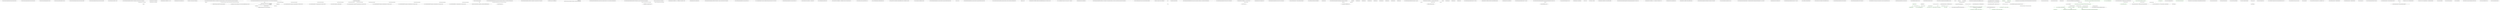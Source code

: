 digraph  {
n0 [cluster="Ninject.Interception.IAdviceRegistry.Register(Ninject.Interception.Advice.IAdvice)", label="Entry Ninject.Interception.IAdviceRegistry.Register(Ninject.Interception.Advice.IAdvice)", span="9-9"];
n1 [cluster="Ninject.Interception.IAdviceRegistry.Register(Ninject.Interception.Advice.IAdvice)", label="Exit Ninject.Interception.IAdviceRegistry.Register(Ninject.Interception.Advice.IAdvice)", span="9-9"];
n2 [cluster="Ninject.Interception.IAdviceRegistry.HasAdvice(System.Type)", label="Entry Ninject.Interception.IAdviceRegistry.HasAdvice(System.Type)", span="10-10"];
n3 [cluster="Ninject.Interception.IAdviceRegistry.HasAdvice(System.Type)", label="Exit Ninject.Interception.IAdviceRegistry.HasAdvice(System.Type)", span="10-10"];
n4 [cluster="Ninject.Interception.IAdviceRegistry.GetInterceptors(Ninject.Interception.MethodCall)", label="Entry Ninject.Interception.IAdviceRegistry.GetInterceptors(Ninject.Interception.MethodCall)", span="11-11"];
n5 [cluster="Ninject.Interception.IAdviceRegistry.GetInterceptors(Ninject.Interception.MethodCall)", label="Exit Ninject.Interception.IAdviceRegistry.GetInterceptors(Ninject.Interception.MethodCall)", span="11-11"];
m0_95 [cluster="System.Collections.Generic.ICollection<T>.Add(T)", file="BindingBuilder.cs", label="Entry System.Collections.Generic.ICollection<T>.Add(T)", span="0-0"];
m0_38 [cluster="Ninject.Planning.Bindings.BindingBuilder.InternalToProvider<TImplementation>(Ninject.Activation.IProvider<TImplementation>)", file="BindingBuilder.cs", label="Entry Ninject.Planning.Bindings.BindingBuilder.InternalToProvider<TImplementation>(Ninject.Activation.IProvider<TImplementation>)", span="131-131"];
m0_39 [cluster="Ninject.Planning.Bindings.BindingBuilder.InternalToProvider<TImplementation>(Ninject.Activation.IProvider<TImplementation>)", file="BindingBuilder.cs", label="this.BindingConfiguration.ProviderCallback = ctx => provider", span="133-133"];
m0_40 [cluster="Ninject.Planning.Bindings.BindingBuilder.InternalToProvider<TImplementation>(Ninject.Activation.IProvider<TImplementation>)", file="BindingBuilder.cs", label="this.BindingConfiguration.Target = BindingTarget.Provider", span="134-134"];
m0_41 [cluster="Ninject.Planning.Bindings.BindingBuilder.InternalToProvider<TImplementation>(Ninject.Activation.IProvider<TImplementation>)", file="BindingBuilder.cs", label="return new BindingConfigurationBuilder<TImplementation>(this.BindingConfiguration, this.ServiceNames, this.Kernel);", span="136-136"];
m0_42 [cluster="Ninject.Planning.Bindings.BindingBuilder.InternalToProvider<TImplementation>(Ninject.Activation.IProvider<TImplementation>)", file="BindingBuilder.cs", label="Exit Ninject.Planning.Bindings.BindingBuilder.InternalToProvider<TImplementation>(Ninject.Activation.IProvider<TImplementation>)", span="131-131"];
m0_85 [cluster="Ninject.Planning.Bindings.BindingBuilder.AddConstructorArgument(System.Linq.Expressions.Expression, string, System.Linq.Expressions.ParameterExpression)", file="BindingBuilder.cs", label="Entry Ninject.Planning.Bindings.BindingBuilder.AddConstructorArgument(System.Linq.Expressions.Expression, string, System.Linq.Expressions.ParameterExpression)", span="217-217"];
m0_86 [cluster="Ninject.Planning.Bindings.BindingBuilder.AddConstructorArgument(System.Linq.Expressions.Expression, string, System.Linq.Expressions.ParameterExpression)", file="BindingBuilder.cs", label="var methodCall = argument as MethodCallExpression", span="219-219"];
m0_88 [cluster="Ninject.Planning.Bindings.BindingBuilder.AddConstructorArgument(System.Linq.Expressions.Expression, string, System.Linq.Expressions.ParameterExpression)", file="BindingBuilder.cs", label="var compiledExpression = Expression.Lambda(argument, constructorArgumentSyntaxParameterExpression).Compile()", span="223-223"];
m0_89 [cluster="Ninject.Planning.Bindings.BindingBuilder.AddConstructorArgument(System.Linq.Expressions.Expression, string, System.Linq.Expressions.ParameterExpression)", file="BindingBuilder.cs", label="this.BindingConfiguration.Parameters.Add(new ConstructorArgument(\r\n                    argumentName,\r\n                    ctx => compiledExpression.DynamicInvoke(new ConstructorArgumentSyntax(ctx))))", span="224-226"];
m0_87 [cluster="Ninject.Planning.Bindings.BindingBuilder.AddConstructorArgument(System.Linq.Expressions.Expression, string, System.Linq.Expressions.ParameterExpression)", file="BindingBuilder.cs", label="methodCall == null ||\r\n                methodCall.Method.GetGenericMethodDefinition().DeclaringType != typeof(IConstructorArgumentSyntax)", span="220-221"];
m0_90 [cluster="Ninject.Planning.Bindings.BindingBuilder.AddConstructorArgument(System.Linq.Expressions.Expression, string, System.Linq.Expressions.ParameterExpression)", file="BindingBuilder.cs", label="Exit Ninject.Planning.Bindings.BindingBuilder.AddConstructorArgument(System.Linq.Expressions.Expression, string, System.Linq.Expressions.ParameterExpression)", span="217-217"];
m0_29 [cluster="Ninject.Planning.Bindings.BindingBuilder.InternalToMethod<TImplementation>(System.Func<Ninject.Activation.IContext, TImplementation>)", file="BindingBuilder.cs", label="Entry Ninject.Planning.Bindings.BindingBuilder.InternalToMethod<TImplementation>(System.Func<Ninject.Activation.IContext, TImplementation>)", span="117-117"];
m0_30 [cluster="Ninject.Planning.Bindings.BindingBuilder.InternalToMethod<TImplementation>(System.Func<Ninject.Activation.IContext, TImplementation>)", file="BindingBuilder.cs", label="this.BindingConfiguration.ProviderCallback = ctx => new CallbackProvider<TImplementation>(method)", span="119-119"];
m0_31 [cluster="Ninject.Planning.Bindings.BindingBuilder.InternalToMethod<TImplementation>(System.Func<Ninject.Activation.IContext, TImplementation>)", file="BindingBuilder.cs", label="this.BindingConfiguration.Target = BindingTarget.Method", span="120-120"];
m0_32 [cluster="Ninject.Planning.Bindings.BindingBuilder.InternalToMethod<TImplementation>(System.Func<Ninject.Activation.IContext, TImplementation>)", file="BindingBuilder.cs", label="return new BindingConfigurationBuilder<TImplementation>(this.BindingConfiguration, this.ServiceNames, this.Kernel);", span="122-122"];
m0_33 [cluster="Ninject.Planning.Bindings.BindingBuilder.InternalToMethod<TImplementation>(System.Func<Ninject.Activation.IContext, TImplementation>)", file="BindingBuilder.cs", label="Exit Ninject.Planning.Bindings.BindingBuilder.InternalToMethod<TImplementation>(System.Func<Ninject.Activation.IContext, TImplementation>)", span="117-117"];
m0_103 [cluster="Ninject.Planning.Bindings.BindingBuilder.ConstructorArgumentSyntax.Inject<T1>()", file="BindingBuilder.cs", label="Entry Ninject.Planning.Bindings.BindingBuilder.ConstructorArgumentSyntax.Inject<T1>()", span="259-259"];
m0_104 [cluster="Ninject.Planning.Bindings.BindingBuilder.ConstructorArgumentSyntax.Inject<T1>()", file="BindingBuilder.cs", label="throw new InvalidOperationException(''This method is for declaration that a parameter shall be injected only! Never call it directly.'');", span="261-261"];
m0_105 [cluster="Ninject.Planning.Bindings.BindingBuilder.ConstructorArgumentSyntax.Inject<T1>()", file="BindingBuilder.cs", label="Exit Ninject.Planning.Bindings.BindingBuilder.ConstructorArgumentSyntax.Inject<T1>()", span="259-259"];
m0_28 [cluster="Ninject.Activation.Providers.ConstantProvider<T>.ConstantProvider(T)", file="BindingBuilder.cs", label="Entry Ninject.Activation.Providers.ConstantProvider<T>.ConstantProvider(T)", span="31-31"];
m0_100 [cluster="System.Delegate.DynamicInvoke(params object[])", file="BindingBuilder.cs", label="Entry System.Delegate.DynamicInvoke(params object[])", span="0-0"];
m0_37 [cluster="Ninject.Activation.Providers.CallbackProvider<T>.CallbackProvider(System.Func<Ninject.Activation.IContext, T>)", file="BindingBuilder.cs", label="Entry Ninject.Activation.Providers.CallbackProvider<T>.CallbackProvider(System.Func<Ninject.Activation.IContext, T>)", span="31-31"];
m0_8 [cluster="Ninject.Infrastructure.Ensure.ArgumentNotNull(object, string)", file="BindingBuilder.cs", label="Entry Ninject.Infrastructure.Ensure.ArgumentNotNull(object, string)", span="17-17"];
m0_106 [cluster="System.InvalidOperationException.InvalidOperationException(string)", file="BindingBuilder.cs", label="Entry System.InvalidOperationException.InvalidOperationException(string)", span="0-0"];
m0_74 [cluster="Ninject.Activation.Providers.StandardProvider.GetCreationCallback(System.Type, System.Reflection.ConstructorInfo)", file="BindingBuilder.cs", label="Entry Ninject.Activation.Providers.StandardProvider.GetCreationCallback(System.Type, System.Reflection.ConstructorInfo)", span="147-147"];
m0_93 [cluster="System.Linq.Expressions.LambdaExpression.Compile()", file="BindingBuilder.cs", label="Entry System.Linq.Expressions.LambdaExpression.Compile()", span="0-0"];
m0_99 [cluster="Ninject.Planning.Bindings.BindingBuilder.ConstructorArgumentSyntax.ConstructorArgumentSyntax(Ninject.Activation.IContext)", file="BindingBuilder.cs", label="Entry Ninject.Planning.Bindings.BindingBuilder.ConstructorArgumentSyntax.ConstructorArgumentSyntax(Ninject.Activation.IContext)", span="239-239"];
m0_101 [cluster="Ninject.Planning.Bindings.BindingBuilder.ConstructorArgumentSyntax.ConstructorArgumentSyntax(Ninject.Activation.IContext)", file="BindingBuilder.cs", label="this.Context = context", span="241-241"];
m0_102 [cluster="Ninject.Planning.Bindings.BindingBuilder.ConstructorArgumentSyntax.ConstructorArgumentSyntax(Ninject.Activation.IContext)", file="BindingBuilder.cs", label="Exit Ninject.Planning.Bindings.BindingBuilder.ConstructorArgumentSyntax.ConstructorArgumentSyntax(Ninject.Activation.IContext)", span="239-239"];
m0_92 [cluster="System.Linq.Expressions.Expression.Lambda(System.Linq.Expressions.Expression, params System.Linq.Expressions.ParameterExpression[])", file="BindingBuilder.cs", label="Entry System.Linq.Expressions.Expression.Lambda(System.Linq.Expressions.Expression, params System.Linq.Expressions.ParameterExpression[])", span="0-0"];
m0_64 [cluster="Ninject.Planning.Bindings.BindingBuilder.InternalToConstructor<TImplementation>(System.Linq.Expressions.Expression<System.Func<Ninject.Syntax.IConstructorArgumentSyntax, TImplementation>>)", file="BindingBuilder.cs", label="Entry Ninject.Planning.Bindings.BindingBuilder.InternalToConstructor<TImplementation>(System.Linq.Expressions.Expression<System.Func<Ninject.Syntax.IConstructorArgumentSyntax, TImplementation>>)", span="177-177"];
m0_65 [cluster="Ninject.Planning.Bindings.BindingBuilder.InternalToConstructor<TImplementation>(System.Linq.Expressions.Expression<System.Func<Ninject.Syntax.IConstructorArgumentSyntax, TImplementation>>)", file="BindingBuilder.cs", label="var ctorExpression = newExpression.Body as NewExpression", span="180-180"];
m0_70 [cluster="Ninject.Planning.Bindings.BindingBuilder.InternalToConstructor<TImplementation>(System.Linq.Expressions.Expression<System.Func<Ninject.Syntax.IConstructorArgumentSyntax, TImplementation>>)", file="BindingBuilder.cs", label="this.AddConstructorArguments(ctorExpression, newExpression.Parameters[0])", span="188-188"];
m0_66 [cluster="Ninject.Planning.Bindings.BindingBuilder.InternalToConstructor<TImplementation>(System.Linq.Expressions.Expression<System.Func<Ninject.Syntax.IConstructorArgumentSyntax, TImplementation>>)", file="BindingBuilder.cs", label="ctorExpression == null", span="181-181"];
m0_68 [cluster="Ninject.Planning.Bindings.BindingBuilder.InternalToConstructor<TImplementation>(System.Linq.Expressions.Expression<System.Func<Ninject.Syntax.IConstructorArgumentSyntax, TImplementation>>)", file="BindingBuilder.cs", label="this.BindingConfiguration.ProviderCallback = StandardProvider.GetCreationCallback(ctorExpression.Type, ctorExpression.Constructor)", span="186-186"];
m0_67 [cluster="Ninject.Planning.Bindings.BindingBuilder.InternalToConstructor<TImplementation>(System.Linq.Expressions.Expression<System.Func<Ninject.Syntax.IConstructorArgumentSyntax, TImplementation>>)", file="BindingBuilder.cs", label="throw new ArgumentException(''The expression must be a constructor call.'', ''newExpression'');", span="183-183"];
m0_69 [cluster="Ninject.Planning.Bindings.BindingBuilder.InternalToConstructor<TImplementation>(System.Linq.Expressions.Expression<System.Func<Ninject.Syntax.IConstructorArgumentSyntax, TImplementation>>)", file="BindingBuilder.cs", label="this.BindingConfiguration.Target = BindingTarget.Type", span="187-187"];
m0_71 [cluster="Ninject.Planning.Bindings.BindingBuilder.InternalToConstructor<TImplementation>(System.Linq.Expressions.Expression<System.Func<Ninject.Syntax.IConstructorArgumentSyntax, TImplementation>>)", file="BindingBuilder.cs", label="return new BindingConfigurationBuilder<TImplementation>(this.BindingConfiguration, this.ServiceNames, this.Kernel);", span="190-190"];
m0_72 [cluster="Ninject.Planning.Bindings.BindingBuilder.InternalToConstructor<TImplementation>(System.Linq.Expressions.Expression<System.Func<Ninject.Syntax.IConstructorArgumentSyntax, TImplementation>>)", file="BindingBuilder.cs", label="Exit Ninject.Planning.Bindings.BindingBuilder.InternalToConstructor<TImplementation>(System.Linq.Expressions.Expression<System.Func<Ninject.Syntax.IConstructorArgumentSyntax, TImplementation>>)", span="177-177"];
m0_63 [cluster="Ninject.Syntax.IResolutionRoot.Get(System.Type, params Ninject.Parameters.IParameter[])", file="BindingBuilder.cs", label="Entry Ninject.Syntax.IResolutionRoot.Get(System.Type, params Ninject.Parameters.IParameter[])", span="148-148"];
m0_75 [cluster="Ninject.Planning.Bindings.BindingBuilder.AddConstructorArguments(System.Linq.Expressions.NewExpression, System.Linq.Expressions.ParameterExpression)", file="BindingBuilder.cs", label="Entry Ninject.Planning.Bindings.BindingBuilder.AddConstructorArguments(System.Linq.Expressions.NewExpression, System.Linq.Expressions.ParameterExpression)", span="198-198"];
m0_76 [cluster="Ninject.Planning.Bindings.BindingBuilder.AddConstructorArguments(System.Linq.Expressions.NewExpression, System.Linq.Expressions.ParameterExpression)", file="BindingBuilder.cs", label="var parameters = ctorExpression.Constructor.GetParameters()", span="200-200"];
m0_78 [cluster="Ninject.Planning.Bindings.BindingBuilder.AddConstructorArguments(System.Linq.Expressions.NewExpression, System.Linq.Expressions.ParameterExpression)", file="BindingBuilder.cs", label="i < ctorExpression.Arguments.Count", span="202-202"];
m0_79 [cluster="Ninject.Planning.Bindings.BindingBuilder.AddConstructorArguments(System.Linq.Expressions.NewExpression, System.Linq.Expressions.ParameterExpression)", file="BindingBuilder.cs", label="var argument = ctorExpression.Arguments[i]", span="204-204"];
m0_81 [cluster="Ninject.Planning.Bindings.BindingBuilder.AddConstructorArguments(System.Linq.Expressions.NewExpression, System.Linq.Expressions.ParameterExpression)", file="BindingBuilder.cs", label="this.AddConstructorArgument(argument, argumentName, constructorArgumentSyntaxParameterExpression)", span="207-207"];
m0_77 [cluster="Ninject.Planning.Bindings.BindingBuilder.AddConstructorArguments(System.Linq.Expressions.NewExpression, System.Linq.Expressions.ParameterExpression)", file="BindingBuilder.cs", label="var i = 0", span="202-202"];
m0_80 [cluster="Ninject.Planning.Bindings.BindingBuilder.AddConstructorArguments(System.Linq.Expressions.NewExpression, System.Linq.Expressions.ParameterExpression)", file="BindingBuilder.cs", label="var argumentName = parameters[i].Name", span="205-205"];
m0_82 [cluster="Ninject.Planning.Bindings.BindingBuilder.AddConstructorArguments(System.Linq.Expressions.NewExpression, System.Linq.Expressions.ParameterExpression)", file="BindingBuilder.cs", label="i++", span="202-202"];
m0_83 [cluster="Ninject.Planning.Bindings.BindingBuilder.AddConstructorArguments(System.Linq.Expressions.NewExpression, System.Linq.Expressions.ParameterExpression)", file="BindingBuilder.cs", label="Exit Ninject.Planning.Bindings.BindingBuilder.AddConstructorArguments(System.Linq.Expressions.NewExpression, System.Linq.Expressions.ParameterExpression)", span="198-198"];
m0_46 [cluster="Ninject.Planning.Bindings.BindingBuilder.ToProviderInternal<TProvider, TImplementation>()", file="BindingBuilder.cs", label="Entry Ninject.Planning.Bindings.BindingBuilder.ToProviderInternal<TProvider, TImplementation>()", span="146-146"];
m0_47 [cluster="Ninject.Planning.Bindings.BindingBuilder.ToProviderInternal<TProvider, TImplementation>()", file="BindingBuilder.cs", label="this.BindingConfiguration.ProviderCallback = ctx => ctx.Kernel.Get<TProvider>()", span="149-149"];
m0_48 [cluster="Ninject.Planning.Bindings.BindingBuilder.ToProviderInternal<TProvider, TImplementation>()", file="BindingBuilder.cs", label="this.BindingConfiguration.Target = BindingTarget.Provider", span="150-150"];
m0_49 [cluster="Ninject.Planning.Bindings.BindingBuilder.ToProviderInternal<TProvider, TImplementation>()", file="BindingBuilder.cs", label="return new BindingConfigurationBuilder<TImplementation>(this.BindingConfiguration, this.ServiceNames, this.Kernel);", span="152-152"];
m0_50 [cluster="Ninject.Planning.Bindings.BindingBuilder.ToProviderInternal<TProvider, TImplementation>()", file="BindingBuilder.cs", label="Exit Ninject.Planning.Bindings.BindingBuilder.ToProviderInternal<TProvider, TImplementation>()", span="146-146"];
m0_54 [cluster="Ninject.Syntax.IResolutionRoot.Get<T>(params Ninject.Parameters.IParameter[])", file="BindingBuilder.cs", label="Entry Ninject.Syntax.IResolutionRoot.Get<T>(params Ninject.Parameters.IParameter[])", span="34-34"];
m0_91 [cluster="System.Reflection.MethodInfo.GetGenericMethodDefinition()", file="BindingBuilder.cs", label="Entry System.Reflection.MethodInfo.GetGenericMethodDefinition()", span="0-0"];
m0_96 [cluster="lambda expression", file="BindingBuilder.cs", label="Entry lambda expression", span="226-226"];
m0_26 [cluster="lambda expression", file="BindingBuilder.cs", label="new ConstantProvider<TImplementation>(value)", span="104-104"];
m0_25 [cluster="lambda expression", file="BindingBuilder.cs", label="Entry lambda expression", span="104-104"];
m0_27 [cluster="lambda expression", file="BindingBuilder.cs", label="Exit lambda expression", span="104-104"];
m0_35 [cluster="lambda expression", file="BindingBuilder.cs", label="new CallbackProvider<TImplementation>(method)", span="119-119"];
m0_34 [cluster="lambda expression", file="BindingBuilder.cs", label="Entry lambda expression", span="119-119"];
m0_36 [cluster="lambda expression", file="BindingBuilder.cs", label="Exit lambda expression", span="119-119"];
m0_44 [cluster="lambda expression", file="BindingBuilder.cs", label=provider, span="133-133"];
m0_43 [cluster="lambda expression", file="BindingBuilder.cs", label="Entry lambda expression", span="133-133"];
m0_45 [cluster="lambda expression", file="BindingBuilder.cs", label="Exit lambda expression", span="133-133"];
m0_52 [cluster="lambda expression", file="BindingBuilder.cs", label="ctx.Kernel.Get<TProvider>()", span="149-149"];
m0_51 [cluster="lambda expression", file="BindingBuilder.cs", label="Entry lambda expression", span="149-149"];
m0_53 [cluster="lambda expression", file="BindingBuilder.cs", label="Exit lambda expression", span="149-149"];
m0_61 [cluster="lambda expression", file="BindingBuilder.cs", label="ctx.Kernel.Get(providerType) as IProvider", span="164-164"];
m0_60 [cluster="lambda expression", file="BindingBuilder.cs", label="Entry lambda expression", span="164-164"];
m0_62 [cluster="lambda expression", file="BindingBuilder.cs", label="Exit lambda expression", span="164-164"];
m0_97 [cluster="lambda expression", file="BindingBuilder.cs", label="compiledExpression.DynamicInvoke(new ConstructorArgumentSyntax(ctx))", span="226-226"];
m0_98 [cluster="lambda expression", file="BindingBuilder.cs", label="Exit lambda expression", span="226-226"];
m0_12 [cluster="Ninject.Planning.Bindings.BindingBuilder.InternalTo<T>(System.Type)", file="BindingBuilder.cs", label="Entry Ninject.Planning.Bindings.BindingBuilder.InternalTo<T>(System.Type)", span="88-88"];
m0_13 [cluster="Ninject.Planning.Bindings.BindingBuilder.InternalTo<T>(System.Type)", file="BindingBuilder.cs", label="this.BindingConfiguration.ProviderCallback = StandardProvider.GetCreationCallback(implementation)", span="90-90"];
m0_14 [cluster="Ninject.Planning.Bindings.BindingBuilder.InternalTo<T>(System.Type)", file="BindingBuilder.cs", label="this.BindingConfiguration.Target = BindingTarget.Type", span="91-91"];
m0_15 [cluster="Ninject.Planning.Bindings.BindingBuilder.InternalTo<T>(System.Type)", file="BindingBuilder.cs", label="return new BindingConfigurationBuilder<T>(this.BindingConfiguration, this.ServiceNames, this.Kernel);", span="93-93"];
m0_16 [cluster="Ninject.Planning.Bindings.BindingBuilder.InternalTo<T>(System.Type)", file="BindingBuilder.cs", label="Exit Ninject.Planning.Bindings.BindingBuilder.InternalTo<T>(System.Type)", span="88-88"];
m0_0 [cluster="Ninject.Planning.Bindings.BindingBuilder.BindingBuilder(Ninject.Planning.Bindings.IBindingConfiguration, Ninject.IKernel, string)", file="BindingBuilder.cs", label="Entry Ninject.Planning.Bindings.BindingBuilder.BindingBuilder(Ninject.Planning.Bindings.IBindingConfiguration, Ninject.IKernel, string)", span="46-46"];
m0_1 [cluster="Ninject.Planning.Bindings.BindingBuilder.BindingBuilder(Ninject.Planning.Bindings.IBindingConfiguration, Ninject.IKernel, string)", file="BindingBuilder.cs", label="Ensure.ArgumentNotNull(bindingConfiguration, ''binding'')", span="48-48"];
m0_2 [cluster="Ninject.Planning.Bindings.BindingBuilder.BindingBuilder(Ninject.Planning.Bindings.IBindingConfiguration, Ninject.IKernel, string)", file="BindingBuilder.cs", label="Ensure.ArgumentNotNull(kernel, ''kernel'')", span="49-49"];
m0_3 [cluster="Ninject.Planning.Bindings.BindingBuilder.BindingBuilder(Ninject.Planning.Bindings.IBindingConfiguration, Ninject.IKernel, string)", file="BindingBuilder.cs", label="this.BindingConfiguration = bindingConfiguration", span="50-50"];
m0_4 [cluster="Ninject.Planning.Bindings.BindingBuilder.BindingBuilder(Ninject.Planning.Bindings.IBindingConfiguration, Ninject.IKernel, string)", file="BindingBuilder.cs", label="this.Kernel = kernel", span="51-51"];
m0_5 [cluster="Ninject.Planning.Bindings.BindingBuilder.BindingBuilder(Ninject.Planning.Bindings.IBindingConfiguration, Ninject.IKernel, string)", file="BindingBuilder.cs", label="this.ServiceNames = serviceNames", span="52-52"];
m0_6 [cluster="Ninject.Planning.Bindings.BindingBuilder.BindingBuilder(Ninject.Planning.Bindings.IBindingConfiguration, Ninject.IKernel, string)", file="BindingBuilder.cs", label="this.BindingConfiguration.ScopeCallback = kernel.Settings.DefaultScopeCallback", span="53-53"];
m0_7 [cluster="Ninject.Planning.Bindings.BindingBuilder.BindingBuilder(Ninject.Planning.Bindings.IBindingConfiguration, Ninject.IKernel, string)", file="BindingBuilder.cs", label="Exit Ninject.Planning.Bindings.BindingBuilder.BindingBuilder(Ninject.Planning.Bindings.IBindingConfiguration, Ninject.IKernel, string)", span="46-46"];
m0_19 [cluster="Ninject.Planning.Bindings.BindingBuilder.InternalToConfiguration<TImplementation>(TImplementation)", file="BindingBuilder.cs", label="Entry Ninject.Planning.Bindings.BindingBuilder.InternalToConfiguration<TImplementation>(TImplementation)", span="102-102"];
m0_20 [cluster="Ninject.Planning.Bindings.BindingBuilder.InternalToConfiguration<TImplementation>(TImplementation)", file="BindingBuilder.cs", label="this.BindingConfiguration.ProviderCallback = ctx => new ConstantProvider<TImplementation>(value)", span="104-104"];
m0_21 [cluster="Ninject.Planning.Bindings.BindingBuilder.InternalToConfiguration<TImplementation>(TImplementation)", file="BindingBuilder.cs", label="this.BindingConfiguration.Target = BindingTarget.Constant", span="105-105"];
m0_22 [cluster="Ninject.Planning.Bindings.BindingBuilder.InternalToConfiguration<TImplementation>(TImplementation)", file="BindingBuilder.cs", label="this.BindingConfiguration.ScopeCallback = StandardScopeCallbacks.Singleton", span="106-106"];
m0_23 [cluster="Ninject.Planning.Bindings.BindingBuilder.InternalToConfiguration<TImplementation>(TImplementation)", file="BindingBuilder.cs", label="return new BindingConfigurationBuilder<TImplementation>(this.BindingConfiguration, this.ServiceNames, this.Kernel);", span="108-108"];
m0_24 [cluster="Ninject.Planning.Bindings.BindingBuilder.InternalToConfiguration<TImplementation>(TImplementation)", file="BindingBuilder.cs", label="Exit Ninject.Planning.Bindings.BindingBuilder.InternalToConfiguration<TImplementation>(TImplementation)", span="102-102"];
m0_73 [cluster="System.ArgumentException.ArgumentException(string, string)", file="BindingBuilder.cs", label="Entry System.ArgumentException.ArgumentException(string, string)", span="0-0"];
m0_18 [cluster="Ninject.Planning.Bindings.BindingConfigurationBuilder<T>.BindingConfigurationBuilder(Ninject.Planning.Bindings.IBindingConfiguration, string, Ninject.IKernel)", file="BindingBuilder.cs", label="Entry Ninject.Planning.Bindings.BindingConfigurationBuilder<T>.BindingConfigurationBuilder(Ninject.Planning.Bindings.IBindingConfiguration, string, Ninject.IKernel)", span="63-63"];
m0_55 [cluster="Ninject.Planning.Bindings.BindingBuilder.ToProviderInternal<T>(System.Type)", file="BindingBuilder.cs", label="Entry Ninject.Planning.Bindings.BindingBuilder.ToProviderInternal<T>(System.Type)", span="162-162"];
m0_56 [cluster="Ninject.Planning.Bindings.BindingBuilder.ToProviderInternal<T>(System.Type)", file="BindingBuilder.cs", label="this.BindingConfiguration.ProviderCallback = ctx => ctx.Kernel.Get(providerType) as IProvider", span="164-164"];
m0_57 [cluster="Ninject.Planning.Bindings.BindingBuilder.ToProviderInternal<T>(System.Type)", file="BindingBuilder.cs", label="this.BindingConfiguration.Target = BindingTarget.Provider", span="165-165"];
m0_58 [cluster="Ninject.Planning.Bindings.BindingBuilder.ToProviderInternal<T>(System.Type)", file="BindingBuilder.cs", label="return new BindingConfigurationBuilder<T>(this.BindingConfiguration, this.ServiceNames, this.Kernel);", span="167-167"];
m0_59 [cluster="Ninject.Planning.Bindings.BindingBuilder.ToProviderInternal<T>(System.Type)", file="BindingBuilder.cs", label="Exit Ninject.Planning.Bindings.BindingBuilder.ToProviderInternal<T>(System.Type)", span="162-162"];
m0_84 [cluster="System.Reflection.MethodBase.GetParameters()", file="BindingBuilder.cs", label="Entry System.Reflection.MethodBase.GetParameters()", span="0-0"];
m0_17 [cluster="Ninject.Activation.Providers.StandardProvider.GetCreationCallback(System.Type)", file="BindingBuilder.cs", label="Entry Ninject.Activation.Providers.StandardProvider.GetCreationCallback(System.Type)", span="134-134"];
m0_9 [cluster="Ninject.Planning.Bindings.BindingBuilder.InternalTo<TImplementation>()", file="BindingBuilder.cs", label="Entry Ninject.Planning.Bindings.BindingBuilder.InternalTo<TImplementation>()", span="77-77"];
m0_10 [cluster="Ninject.Planning.Bindings.BindingBuilder.InternalTo<TImplementation>()", file="BindingBuilder.cs", label="return this.InternalTo<TImplementation>(typeof(TImplementation));", span="79-79"];
m0_11 [cluster="Ninject.Planning.Bindings.BindingBuilder.InternalTo<TImplementation>()", file="BindingBuilder.cs", label="Exit Ninject.Planning.Bindings.BindingBuilder.InternalTo<TImplementation>()", span="77-77"];
m0_94 [cluster="Ninject.Parameters.ConstructorArgument.ConstructorArgument(string, System.Func<Ninject.Activation.IContext, object>)", file="BindingBuilder.cs", label="Entry Ninject.Parameters.ConstructorArgument.ConstructorArgument(string, System.Func<Ninject.Activation.IContext, object>)", span="50-50"];
m0_107 [file="BindingBuilder.cs", label="Ninject.Planning.Bindings.BindingBuilder", span=""];
m0_108 [file="BindingBuilder.cs", label=TImplementation, span=""];
m0_109 [file="BindingBuilder.cs", label="System.Func<Ninject.Activation.IContext, TImplementation>", span=""];
m0_110 [file="BindingBuilder.cs", label="Ninject.Activation.IProvider<TImplementation>", span=""];
m0_111 [file="BindingBuilder.cs", label="System.Type", span=""];
m0_112 [file="BindingBuilder.cs", label=compiledExpression, span=""];
m0_113 [file="BindingBuilder.cs", label="Ninject.Planning.Bindings.BindingBuilder.ConstructorArgumentSyntax", span=""];
m1_0 [cluster="Ninject.IReadOnlyKernel.GetBindings(System.Type)", file="ConstructorSelectionTests.cs", label="Entry Ninject.IReadOnlyKernel.GetBindings(System.Type)", span="21-21"];
m1_1 [cluster="Ninject.IReadOnlyKernel.GetBindings(System.Type)", file="ConstructorSelectionTests.cs", label="Exit Ninject.IReadOnlyKernel.GetBindings(System.Type)", span="21-21"];
m2_0 [cluster="Ninject.Infrastructure.Language.ExtensionsForType.GetAllBaseTypes(System.Type)", file="ExtensionsForType.cs", label="Entry Ninject.Infrastructure.Language.ExtensionsForType.GetAllBaseTypes(System.Type)", span="37-37"];
m2_1 [cluster="Ninject.Infrastructure.Language.ExtensionsForType.GetAllBaseTypes(System.Type)", file="ExtensionsForType.cs", label="type != null", span="39-39"];
m2_2 [cluster="Ninject.Infrastructure.Language.ExtensionsForType.GetAllBaseTypes(System.Type)", file="ExtensionsForType.cs", label="yield return type;", span="41-41"];
m2_3 [cluster="Ninject.Infrastructure.Language.ExtensionsForType.GetAllBaseTypes(System.Type)", file="ExtensionsForType.cs", label="type = type.BaseType", span="42-42"];
m2_4 [cluster="Ninject.Infrastructure.Language.ExtensionsForType.GetAllBaseTypes(System.Type)", file="ExtensionsForType.cs", label="Exit Ninject.Infrastructure.Language.ExtensionsForType.GetAllBaseTypes(System.Type)", span="37-37"];
m3_20 [cluster="Ninject.Infrastructure.Introspection.FormatExtensions.Format(Ninject.Planning.Bindings.IBinding, Ninject.Activation.IContext)", file="FormatExtensions.cs", label="BindingTarget.Self", span="70-70"];
m3_21 [cluster="Ninject.Infrastructure.Introspection.FormatExtensions.Format(Ninject.Planning.Bindings.IBinding, Ninject.Activation.IContext)", color=green, community=0, file="FormatExtensions.cs", label="sw.Write(''self-binding of {0}'', binding.Service.Format())", prediction=0, span="71-71"];
m3_22 [cluster="Ninject.Infrastructure.Introspection.FormatExtensions.Format(Ninject.Planning.Bindings.IBinding, Ninject.Activation.IContext)", color=green, community=0, file="FormatExtensions.cs", label="BindingTarget.Type", prediction=1, span="74-74"];
m3_24 [cluster="Ninject.Infrastructure.Introspection.FormatExtensions.Format(Ninject.Planning.Bindings.IBinding, Ninject.Activation.IContext)", color=green, community=0, file="FormatExtensions.cs", label="BindingTarget.Provider", prediction=2, span="78-78"];
m3_23 [cluster="Ninject.Infrastructure.Introspection.FormatExtensions.Format(Ninject.Planning.Bindings.IBinding, Ninject.Activation.IContext)", color=green, community=0, file="FormatExtensions.cs", label="sw.Write(''binding from {0} to {1}'', binding.Service.Format(), provider.Type.Format())", prediction=0, span="75-75"];
m3_28 [cluster="Ninject.Infrastructure.Introspection.FormatExtensions.Format(Ninject.Planning.Bindings.IBinding, Ninject.Activation.IContext)", color=green, community=0, file="FormatExtensions.cs", label="BindingTarget.Constant", prediction=0, span="87-87"];
m3_26 [cluster="Ninject.Infrastructure.Introspection.FormatExtensions.Format(Ninject.Planning.Bindings.IBinding, Ninject.Activation.IContext)", color=green, community=0, file="FormatExtensions.cs", label="BindingTarget.Method", prediction=0, span="83-83"];
m3_27 [cluster="Ninject.Infrastructure.Introspection.FormatExtensions.Format(Ninject.Planning.Bindings.IBinding, Ninject.Activation.IContext)", color=green, community=0, file="FormatExtensions.cs", label="sw.Write(''binding from {0} to method'', binding.Service.Format())", prediction=0, span="84-84"];
m3_30 [cluster="Ninject.Infrastructure.Introspection.FormatExtensions.Format(Ninject.Planning.Bindings.IBinding, Ninject.Activation.IContext)", color=green, community=0, file="FormatExtensions.cs", label="throw new ArgumentOutOfRangeException();", prediction=0, span="92-92"];
m3_29 [cluster="Ninject.Infrastructure.Introspection.FormatExtensions.Format(Ninject.Planning.Bindings.IBinding, Ninject.Activation.IContext)", color=green, community=0, file="FormatExtensions.cs", label="sw.Write(''binding from {0} to constant value'', binding.Service.Format())", prediction=0, span="88-88"];
m3_31 [cluster="Ninject.Infrastructure.Introspection.FormatExtensions.Format(Ninject.Planning.Bindings.IBinding, Ninject.Activation.IContext)", color=green, community=0, file="FormatExtensions.cs", label="return sw.ToString();", prediction=0, span="95-95"];
m3_25 [cluster="Ninject.Infrastructure.Introspection.FormatExtensions.Format(Ninject.Planning.Bindings.IBinding, Ninject.Activation.IContext)", color=green, community=0, file="FormatExtensions.cs", label="sw.Write(''provider binding from {0} to {1} (via {2})'', binding.Service.Format(),\r\n                            provider.Type.Format(), provider.GetType().Format())", prediction=0, span="79-80"];
m3_32 [cluster="Ninject.Infrastructure.Introspection.FormatExtensions.Format(Ninject.Planning.Bindings.IBinding, Ninject.Activation.IContext)", file="FormatExtensions.cs", label="Exit Ninject.Infrastructure.Introspection.FormatExtensions.Format(Ninject.Planning.Bindings.IBinding, Ninject.Activation.IContext)", span="56-56"];
m3_33 [cluster="System.IO.StringWriter.Write(string)", file="FormatExtensions.cs", label="Entry System.IO.StringWriter.Write(string)", span="0-0"];
m3_11 [cluster="System.IO.StringWriter.ToString()", file="FormatExtensions.cs", label="Entry System.IO.StringWriter.ToString()", span="0-0"];
m3_56 [cluster="Ninject.Infrastructure.Introspection.FormatExtensions.Format(Ninject.Planning.Targets.ITarget)", file="FormatExtensions.cs", label="MemberTypes.Property", span="136-136"];
m3_57 [cluster="Ninject.Infrastructure.Introspection.FormatExtensions.Format(Ninject.Planning.Targets.ITarget)", color=green, community=0, file="FormatExtensions.cs", label="sw.Write(''property {0}'', target.Name)", prediction=11, span="137-137"];
m3_58 [cluster="Ninject.Infrastructure.Introspection.FormatExtensions.Format(Ninject.Planning.Targets.ITarget)", color=green, community=0, file="FormatExtensions.cs", label="throw new ArgumentOutOfRangeException();", prediction=12, span="141-141"];
m3_60 [cluster="Ninject.Infrastructure.Introspection.FormatExtensions.Format(Ninject.Planning.Targets.ITarget)", color=green, community=0, file="FormatExtensions.cs", label="return sw.ToString();", prediction=11, span="146-146"];
m3_61 [cluster="Ninject.Infrastructure.Introspection.FormatExtensions.Format(Ninject.Planning.Targets.ITarget)", color=green, community=0, file="FormatExtensions.cs", label="Exit Ninject.Infrastructure.Introspection.FormatExtensions.Format(Ninject.Planning.Targets.ITarget)", prediction=11, span="122-122"];
m3_62 [cluster="Ninject.Infrastructure.Introspection.FormatExtensions.Format(System.Type)", color=green, community=0, file="FormatExtensions.cs", label="Entry Ninject.Infrastructure.Introspection.FormatExtensions.Format(System.Type)", prediction=11, span="155-155"];
m3_59 [cluster="Ninject.Infrastructure.Introspection.FormatExtensions.Format(Ninject.Planning.Targets.ITarget)", color=green, community=0, file="FormatExtensions.cs", label="sw.Write('' of type {0}'', target.Member.ReflectedType.Format())", prediction=11, span="144-144"];
m3_34 [cluster="Ninject.Planning.Targets.Target<T>.GetValues(System.Type, Ninject.Activation.IContext)", file="FormatExtensions.cs", label="Entry Ninject.Planning.Targets.Target<T>.GetValues(System.Type, Ninject.Activation.IContext)", span="199-199"];
m3_109 [cluster="System.Text.StringBuilder.Append(string)", file="FormatExtensions.cs", label="Entry System.Text.StringBuilder.Append(string)", span="0-0"];
m3_40 [cluster="System.ArgumentOutOfRangeException.ArgumentOutOfRangeException()", file="FormatExtensions.cs", label="Entry System.ArgumentOutOfRangeException.ArgumentOutOfRangeException()", span="0-0"];
m3_47 [cluster="Ninject.Infrastructure.Introspection.FormatExtensions.Format(Ninject.Activation.IRequest)", color=green, community=0, file="FormatExtensions.cs", label="Exit Ninject.Infrastructure.Introspection.FormatExtensions.Format(Ninject.Activation.IRequest)", prediction=11, span="104-104"];
m3_48 [cluster="Ninject.Planning.Targets.ITarget.Format()", color=green, community=0, file="FormatExtensions.cs", label="Entry Ninject.Planning.Targets.ITarget.Format()", prediction=18, span="122-122"];
m3_49 [cluster="Ninject.Infrastructure.Introspection.FormatExtensions.Format(Ninject.Planning.Targets.ITarget)", color=green, community=0, file="FormatExtensions.cs", label="Entry Ninject.Infrastructure.Introspection.FormatExtensions.Format(Ninject.Planning.Targets.ITarget)", prediction=11, span="122-122"];
m3_50 [cluster="Ninject.Infrastructure.Introspection.FormatExtensions.Format(Ninject.Planning.Targets.ITarget)", file="FormatExtensions.cs", label="var sw = new StringWriter()", span="124-124"];
m3_7 [cluster="Ninject.Infrastructure.Introspection.FormatExtensions.FormatActivationPath(Ninject.Activation.IRequest)", file="FormatExtensions.cs", label="Exit Ninject.Infrastructure.Introspection.FormatExtensions.FormatActivationPath(Ninject.Activation.IRequest)", span="34-34"];
m3_8 [cluster="System.IO.StringWriter.StringWriter()", file="FormatExtensions.cs", label="Entry System.IO.StringWriter.StringWriter()", span="0-0"];
m3_9 [cluster="Ninject.Activation.IRequest.Format()", file="FormatExtensions.cs", label="Entry Ninject.Activation.IRequest.Format()", span="104-104"];
m3_38 [cluster="System.Type.GetGenericTypeDefinition()", file="FormatExtensions.cs", label="Entry System.Type.GetGenericTypeDefinition()", span="0-0"];
m3_12 [cluster="Ninject.Planning.Targets.Target<T>.GetCustomAttributes(bool)", file="FormatExtensions.cs", label="Entry Ninject.Planning.Targets.Target<T>.GetCustomAttributes(bool)", span="131-131"];
m3_13 [cluster="Ninject.Planning.Targets.Target<T>.GetCustomAttributes(bool)", file="FormatExtensions.cs", label="return this.Site.GetCustomAttributes(inherit);", span="133-133"];
m3_14 [cluster="Ninject.Planning.Targets.Target<T>.GetCustomAttributes(bool)", file="FormatExtensions.cs", label="Exit Ninject.Planning.Targets.Target<T>.GetCustomAttributes(bool)", span="131-131"];
m3_16 [cluster="Ninject.Planning.Targets.Target<T>.IsDefined(System.Type, bool)", file="FormatExtensions.cs", label="Entry Ninject.Planning.Targets.Target<T>.IsDefined(System.Type, bool)", span="142-142"];
m3_18 [cluster="Ninject.Planning.Targets.Target<T>.IsDefined(System.Type, bool)", file="FormatExtensions.cs", label="Exit Ninject.Planning.Targets.Target<T>.IsDefined(System.Type, bool)", span="142-142"];
m3_19 [cluster="System.Reflection.ICustomAttributeProvider.IsDefined(System.Type, bool)", file="FormatExtensions.cs", label="Entry System.Reflection.ICustomAttributeProvider.IsDefined(System.Type, bool)", span="0-0"];
m3_15 [cluster="System.Reflection.ICustomAttributeProvider.GetCustomAttributes(bool)", file="FormatExtensions.cs", label="Entry System.Reflection.ICustomAttributeProvider.GetCustomAttributes(bool)", span="0-0"];
m3_17 [cluster="Ninject.Planning.Targets.Target<T>.IsDefined(System.Type, bool)", file="FormatExtensions.cs", label="return this.Site.IsDefined(attributeType, inherit);", span="144-144"];
m3_106 [cluster="System.Text.StringBuilder.StringBuilder()", file="FormatExtensions.cs", label="Entry System.Text.StringBuilder.StringBuilder()", span="0-0"];
m3_6 [cluster="Ninject.Infrastructure.Introspection.FormatExtensions.FormatActivationPath(Ninject.Activation.IRequest)", file="FormatExtensions.cs", label="return sw.ToString();", span="46-46"];
m3_112 [cluster="System.Text.StringBuilder.ToString()", file="FormatExtensions.cs", label="Entry System.Text.StringBuilder.ToString()", span="0-0"];
m3_10 [cluster="System.Reflection.ICustomAttributeProvider.GetCustomAttributesExtended(System.Type, bool)", file="FormatExtensions.cs", label="Entry System.Reflection.ICustomAttributeProvider.GetCustomAttributesExtended(System.Type, bool)", span="61-61"];
m3_39 [cluster="System.IO.TextWriter.Write(string, object, object, object)", file="FormatExtensions.cs", label="Entry System.IO.TextWriter.Write(string, object, object, object)", span="0-0"];
m3_45 [cluster="Ninject.Infrastructure.Introspection.FormatExtensions.Format(Ninject.Activation.IRequest)", file="FormatExtensions.cs", label="sw.Write(''Injection of dependency {0} into {1}'', request.Service.Format(), request.Target.Format())", span="111-111"];
m3_35 [cluster="System.Type.Format()", file="FormatExtensions.cs", label="Entry System.Type.Format()", span="155-155"];
m3_51 [cluster="System.Collections.Generic.IEnumerable<TSource>.SingleOrDefault<TSource>()", file="FormatExtensions.cs", label="Entry System.Collections.Generic.IEnumerable<TSource>.SingleOrDefault<TSource>()", span="0-0"];
m3_53 [cluster="Ninject.Planning.Targets.Target<T>.ReadOptionalFromTarget()", color=green, community=0, file="FormatExtensions.cs", label="return this.Site.HasAttribute(typeof(OptionalAttribute));", prediction=11, span="225-225"];
m3_55 [cluster="System.Reflection.ICustomAttributeProvider.HasAttribute(System.Type)", file="FormatExtensions.cs", label="Entry System.Reflection.ICustomAttributeProvider.HasAttribute(System.Type)", span="43-43"];
m3_52 [cluster="Ninject.Planning.Targets.Target<T>.ReadOptionalFromTarget()", file="FormatExtensions.cs", label="Entry Ninject.Planning.Targets.Target<T>.ReadOptionalFromTarget()", span="223-223"];
m3_54 [cluster="Ninject.Planning.Targets.Target<T>.ReadOptionalFromTarget()", file="FormatExtensions.cs", label="Exit Ninject.Planning.Targets.Target<T>.ReadOptionalFromTarget()", span="223-223"];
m3_108 [cluster="string.Substring(int, int)", file="FormatExtensions.cs", label="Entry string.Substring(int, int)", span="0-0"];
m3_36 [cluster="System.Collections.IEnumerable.ToArraySlow(System.Type)", file="FormatExtensions.cs", label="Entry System.Collections.IEnumerable.ToArraySlow(System.Type)", span="67-67"];
m3_46 [cluster="Ninject.Infrastructure.Introspection.FormatExtensions.Format(Ninject.Activation.IRequest)", file="FormatExtensions.cs", label="return sw.ToString();", span="113-113"];
m3_0 [cluster="Ninject.Planning.Targets.Target<T>.Target(System.Reflection.MemberInfo, T)", file="FormatExtensions.cs", label="Entry Ninject.Planning.Targets.Target<T>.Target(System.Reflection.MemberInfo, T)", span="52-52"];
m3_1 [cluster="Ninject.Planning.Targets.Target<T>.Target(System.Reflection.MemberInfo, T)", file="FormatExtensions.cs", label="this.Member = member", span="54-54"];
m3_2 [cluster="Ninject.Planning.Targets.Target<T>.Target(System.Reflection.MemberInfo, T)", file="FormatExtensions.cs", label="this.Site = site", span="55-55"];
m3_4 [cluster="Ninject.Planning.Targets.Target<T>.Target(System.Reflection.MemberInfo, T)", file="FormatExtensions.cs", label="this.isOptional = new Lazy<bool>(this.ReadOptionalFromTarget)", span="58-58"];
m3_3 [cluster="Ninject.Planning.Targets.Target<T>.Target(System.Reflection.MemberInfo, T)", file="FormatExtensions.cs", label="this.constraint = new Lazy<Func<IBindingMetadata, bool>>(this.ReadConstraintFromTarget)", span="57-57"];
m3_5 [cluster="Ninject.Planning.Targets.Target<T>.Target(System.Reflection.MemberInfo, T)", file="FormatExtensions.cs", label="Exit Ninject.Planning.Targets.Target<T>.Target(System.Reflection.MemberInfo, T)", span="52-52"];
m3_37 [cluster="System.Type.GetTypeInfo()", file="FormatExtensions.cs", label="Entry System.Type.GetTypeInfo()", span="0-0"];
m3_110 [cluster="System.Type.GetGenericArguments()", file="FormatExtensions.cs", label="Entry System.Type.GetGenericArguments()", span="0-0"];
m3_41 [cluster="Ninject.Planning.Targets.Target<T>.GetValues(System.Type, Ninject.Activation.IContext)", color=green, community=0, file="FormatExtensions.cs", label="var request = parent.Request.CreateChild(service, parent, this)", prediction=21, span="201-201"];
m3_42 [cluster="Ninject.Planning.Targets.Target<T>.GetValues(System.Type, Ninject.Activation.IContext)", color=green, community=0, file="FormatExtensions.cs", label="request.IsOptional = true", prediction=22, span="202-202"];
m3_43 [cluster="Ninject.Planning.Targets.Target<T>.GetValues(System.Type, Ninject.Activation.IContext)", color=green, community=0, file="FormatExtensions.cs", label="return parent.Kernel.Resolve(request);", prediction=21, span="203-203"];
m3_44 [cluster="Ninject.Planning.Targets.Target<T>.GetValues(System.Type, Ninject.Activation.IContext)", file="FormatExtensions.cs", label="Exit Ninject.Planning.Targets.Target<T>.GetValues(System.Type, Ninject.Activation.IContext)", span="199-199"];
m3_107 [cluster="string.LastIndexOf(char)", file="FormatExtensions.cs", label="Entry string.LastIndexOf(char)", span="0-0"];
m3_105 [cluster="Ninject.Infrastructure.Introspection.FormatExtensions.Format(System.Type)", file="FormatExtensions.cs", label="Exit Ninject.Infrastructure.Introspection.FormatExtensions.Format(System.Type)", span="155-155"];
m3_111 [cluster="System.Text.StringBuilder.Remove(int, int)", file="FormatExtensions.cs", label="Entry System.Text.StringBuilder.Remove(int, int)", span="0-0"];
m3_113 [cluster="System.Type.GetTypeCode(System.Type)", file="FormatExtensions.cs", label="Entry System.Type.GetTypeCode(System.Type)", span="0-0"];
m0_38 -> m0_44  [color=darkseagreen4, key=1, label="Ninject.Activation.IProvider<TImplementation>", style=dashed];
m0_85 -> m0_89  [color=darkseagreen4, key=1, label=string, style=dashed];
m0_88 -> m0_97  [color=darkseagreen4, key=1, label=compiledExpression, style=dashed];
m0_89 -> m0_97  [color=darkseagreen4, key=1, label="Ninject.Activation.IContext", style=dashed];
m0_29 -> m0_35  [color=darkseagreen4, key=1, label="System.Func<Ninject.Activation.IContext, TImplementation>", style=dashed];
m0_64 -> m0_70  [color=darkseagreen4, key=1, label="System.Linq.Expressions.Expression<System.Func<Ninject.Syntax.IConstructorArgumentSyntax, TImplementation>>", style=dashed];
m0_65 -> m0_70  [color=darkseagreen4, key=1, label=ctorExpression, style=dashed];
m0_75 -> m0_78  [color=darkseagreen4, key=1, label="System.Linq.Expressions.NewExpression", style=dashed];
m0_75 -> m0_81  [color=darkseagreen4, key=1, label="System.Linq.Expressions.ParameterExpression", style=dashed];
m0_79 -> m0_81  [color=darkseagreen4, key=1, label=argument, style=dashed];
m0_77 -> m0_82  [color=darkseagreen4, key=1, label=i, style=dashed];
m0_82 -> m0_82  [color=darkseagreen4, key=1, label=i, style=dashed];
m0_47 -> m0_52  [color=darkseagreen4, key=1, label="Ninject.Activation.IContext", style=dashed];
m0_0 -> m0_2  [color=darkseagreen4, key=1, label="Ninject.IKernel", style=dashed];
m0_19 -> m0_26  [color=darkseagreen4, key=1, label=TImplementation, style=dashed];
m0_55 -> m0_61  [color=darkseagreen4, key=1, label="System.Type", style=dashed];
m0_56 -> m0_61  [color=darkseagreen4, key=1, label="Ninject.Activation.IContext", style=dashed];
m0_107 -> m0_10  [color=darkseagreen4, key=1, label="Ninject.Planning.Bindings.BindingBuilder", style=dashed];
m0_107 -> m0_15  [color=darkseagreen4, key=1, label="Ninject.Planning.Bindings.BindingBuilder", style=dashed];
m0_107 -> m0_23  [color=darkseagreen4, key=1, label="Ninject.Planning.Bindings.BindingBuilder", style=dashed];
m0_107 -> m0_32  [color=darkseagreen4, key=1, label="Ninject.Planning.Bindings.BindingBuilder", style=dashed];
m0_107 -> m0_41  [color=darkseagreen4, key=1, label="Ninject.Planning.Bindings.BindingBuilder", style=dashed];
m0_107 -> m0_49  [color=darkseagreen4, key=1, label="Ninject.Planning.Bindings.BindingBuilder", style=dashed];
m0_107 -> m0_58  [color=darkseagreen4, key=1, label="Ninject.Planning.Bindings.BindingBuilder", style=dashed];
m0_107 -> m0_70  [color=darkseagreen4, key=1, label="Ninject.Planning.Bindings.BindingBuilder", style=dashed];
m0_107 -> m0_71  [color=darkseagreen4, key=1, label="Ninject.Planning.Bindings.BindingBuilder", style=dashed];
m0_107 -> m0_81  [color=darkseagreen4, key=1, label="Ninject.Planning.Bindings.BindingBuilder", style=dashed];
m0_107 -> m0_89  [color=darkseagreen4, key=1, label="Ninject.Planning.Bindings.BindingBuilder", style=dashed];
m0_108 -> m0_26  [color=darkseagreen4, key=1, label=TImplementation, style=dashed];
m0_109 -> m0_35  [color=darkseagreen4, key=1, label="System.Func<Ninject.Activation.IContext, TImplementation>", style=dashed];
m0_110 -> m0_44  [color=darkseagreen4, key=1, label="Ninject.Activation.IProvider<TImplementation>", style=dashed];
m0_111 -> m0_61  [color=darkseagreen4, key=1, label="System.Type", style=dashed];
m0_112 -> m0_97  [color=darkseagreen4, key=1, label=compiledExpression, style=dashed];
m3_20 -> m3_23  [color=green, key=1, label="Ninject.Activation.IContext", style=dashed];
m3_20 -> m3_28  [color=green, key=1, label="Ninject.Activation.IContext", style=dashed];
m3_20 -> m3_30  [color=green, key=1, label="Ninject.Activation.IContext", style=dashed];
m3_20 -> m3_31  [color=green, key=1, label="Ninject.Activation.IContext", style=dashed];
m3_26 -> m3_28  [color=green, key=1, label=service, style=dashed];
m3_26 -> m3_30  [color=green, key=1, label=service, style=dashed];
m3_25 -> m3_27  [color=green, key=1, label=gtd, style=dashed];
m3_25 -> m3_29  [color=green, key=1, label=gtd, style=dashed];
m3_57 -> m3_60  [color=green, key=1, label=attributes, style=dashed];
m3_57 -> m3_61  [color=green, key=1, label=attributes, style=dashed];
m3_57 -> m3_62  [color=green, key=1, label=attributes, style=dashed];
m3_34 -> m3_43  [color=green, key=1, label="Ninject.Activation.IContext", style=dashed];
m3_40 -> m3_49  [color=green, key=1, label="Ninject.Activation.IContext", style=dashed];
m3_47 -> m3_49  [color=green, key=1, label=request, style=dashed];
m3_49 -> m3_53  [color=darkseagreen4, key=1, label="Ninject.Planning.Targets.ITarget", style=dashed];
m3_49 -> m3_55  [color=darkseagreen4, key=1, label="Ninject.Planning.Targets.ITarget", style=dashed];
m3_49 -> m3_57  [color=darkseagreen4, key=1, label="Ninject.Planning.Targets.ITarget", style=dashed];
m3_49 -> m3_59  [color=darkseagreen4, key=1, label="Ninject.Planning.Targets.ITarget", style=dashed];
m3_50 -> m3_53  [color=darkseagreen4, key=1, label=sw, style=dashed];
m3_50 -> m3_55  [color=darkseagreen4, key=1, label=sw, style=dashed];
m3_50 -> m3_57  [color=darkseagreen4, key=1, label=sw, style=dashed];
m3_50 -> m3_59  [color=darkseagreen4, key=1, label=sw, style=dashed];
m3_50 -> m3_60  [color=darkseagreen4, key=1, label=sw, style=dashed];
m3_12 -> m3_14  [color=darkseagreen4, key=1, label="Ninject.Planning.Bindings.IBinding", style=dashed];
m3_12 -> m3_16  [color=darkseagreen4, key=1, label="Ninject.Planning.Bindings.IBinding", style=dashed];
m3_12 -> m3_18  [color=darkseagreen4, key=1, label="Ninject.Planning.Bindings.IBinding", style=dashed];
m3_12 -> m3_19  [color=darkseagreen4, key=1, label="Ninject.Planning.Bindings.IBinding", style=dashed];
m3_12 -> m3_21  [color=darkseagreen4, key=1, label="Ninject.Planning.Bindings.IBinding", style=dashed];
m3_12 -> m3_23  [color=darkseagreen4, key=1, label="Ninject.Planning.Bindings.IBinding", style=dashed];
m3_12 -> m3_25  [color=darkseagreen4, key=1, label="Ninject.Planning.Bindings.IBinding", style=dashed];
m3_12 -> m3_27  [color=darkseagreen4, key=1, label="Ninject.Planning.Bindings.IBinding", style=dashed];
m3_12 -> m3_29  [color=darkseagreen4, key=1, label="Ninject.Planning.Bindings.IBinding", style=dashed];
m3_13 -> m3_15  [color=darkseagreen4, key=1, label=sw, style=dashed];
m3_13 -> m3_17  [color=darkseagreen4, key=1, label=sw, style=dashed];
m3_13 -> m3_21  [color=darkseagreen4, key=1, label=sw, style=dashed];
m3_13 -> m3_23  [color=darkseagreen4, key=1, label=sw, style=dashed];
m3_13 -> m3_25  [color=darkseagreen4, key=1, label=sw, style=dashed];
m3_13 -> m3_27  [color=darkseagreen4, key=1, label=sw, style=dashed];
m3_13 -> m3_29  [color=darkseagreen4, key=1, label=sw, style=dashed];
m3_13 -> m3_31  [color=darkseagreen4, key=1, label=sw, style=dashed];
m3_18 -> m3_23  [color=darkseagreen4, key=1, label=provider, style=dashed];
m3_18 -> m3_25  [color=darkseagreen4, key=1, label=provider, style=dashed];
m3_1 -> m3_6  [color=darkseagreen4, key=1, label=sw, style=dashed];
m3_2 -> m3_5  [color=darkseagreen4, key=1, label=current, style=dashed];
m3_5 -> m3_5  [color=darkseagreen4, key=1, label=current, style=dashed];
m3_41 -> m3_43  [color=green, key=1, label=request, style=dashed];
m3_41 -> m3_44  [color=darkseagreen4, key=1, label="Ninject.Activation.IRequest", style=dashed];
m3_41 -> m3_45  [color=darkseagreen4, key=1, label="Ninject.Activation.IRequest", style=dashed];
m3_42 -> m3_44  [color=darkseagreen4, key=1, label=sw, style=dashed];
m3_42 -> m3_45  [color=darkseagreen4, key=1, label=sw, style=dashed];
m3_42 -> m3_46  [color=darkseagreen4, key=1, label=sw, style=dashed];
}
